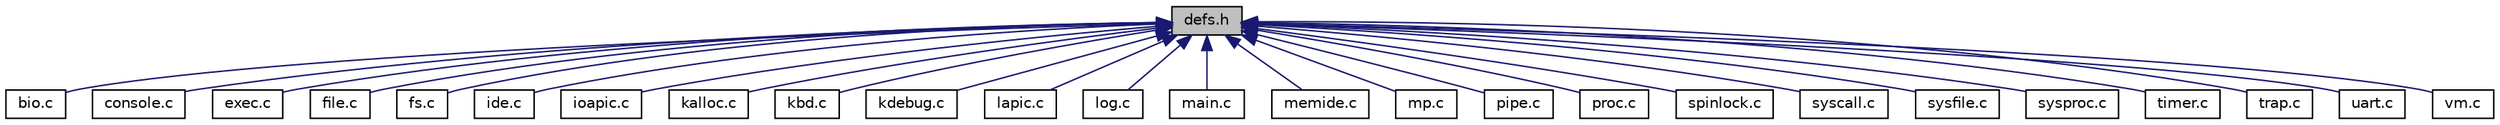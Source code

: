 digraph "defs.h"
{
  edge [fontname="Helvetica",fontsize="10",labelfontname="Helvetica",labelfontsize="10"];
  node [fontname="Helvetica",fontsize="10",shape=record];
  Node1 [label="defs.h",height=0.2,width=0.4,color="black", fillcolor="grey75", style="filled", fontcolor="black"];
  Node1 -> Node2 [dir="back",color="midnightblue",fontsize="10",style="solid"];
  Node2 [label="bio.c",height=0.2,width=0.4,color="black", fillcolor="white", style="filled",URL="$bio_8c.html"];
  Node1 -> Node3 [dir="back",color="midnightblue",fontsize="10",style="solid"];
  Node3 [label="console.c",height=0.2,width=0.4,color="black", fillcolor="white", style="filled",URL="$console_8c.html"];
  Node1 -> Node4 [dir="back",color="midnightblue",fontsize="10",style="solid"];
  Node4 [label="exec.c",height=0.2,width=0.4,color="black", fillcolor="white", style="filled",URL="$exec_8c.html"];
  Node1 -> Node5 [dir="back",color="midnightblue",fontsize="10",style="solid"];
  Node5 [label="file.c",height=0.2,width=0.4,color="black", fillcolor="white", style="filled",URL="$file_8c.html"];
  Node1 -> Node6 [dir="back",color="midnightblue",fontsize="10",style="solid"];
  Node6 [label="fs.c",height=0.2,width=0.4,color="black", fillcolor="white", style="filled",URL="$fs_8c.html"];
  Node1 -> Node7 [dir="back",color="midnightblue",fontsize="10",style="solid"];
  Node7 [label="ide.c",height=0.2,width=0.4,color="black", fillcolor="white", style="filled",URL="$ide_8c.html"];
  Node1 -> Node8 [dir="back",color="midnightblue",fontsize="10",style="solid"];
  Node8 [label="ioapic.c",height=0.2,width=0.4,color="black", fillcolor="white", style="filled",URL="$ioapic_8c.html"];
  Node1 -> Node9 [dir="back",color="midnightblue",fontsize="10",style="solid"];
  Node9 [label="kalloc.c",height=0.2,width=0.4,color="black", fillcolor="white", style="filled",URL="$kalloc_8c.html"];
  Node1 -> Node10 [dir="back",color="midnightblue",fontsize="10",style="solid"];
  Node10 [label="kbd.c",height=0.2,width=0.4,color="black", fillcolor="white", style="filled",URL="$kbd_8c.html"];
  Node1 -> Node11 [dir="back",color="midnightblue",fontsize="10",style="solid"];
  Node11 [label="kdebug.c",height=0.2,width=0.4,color="black", fillcolor="white", style="filled",URL="$kdebug_8c.html"];
  Node1 -> Node12 [dir="back",color="midnightblue",fontsize="10",style="solid"];
  Node12 [label="lapic.c",height=0.2,width=0.4,color="black", fillcolor="white", style="filled",URL="$lapic_8c.html"];
  Node1 -> Node13 [dir="back",color="midnightblue",fontsize="10",style="solid"];
  Node13 [label="log.c",height=0.2,width=0.4,color="black", fillcolor="white", style="filled",URL="$log_8c.html"];
  Node1 -> Node14 [dir="back",color="midnightblue",fontsize="10",style="solid"];
  Node14 [label="main.c",height=0.2,width=0.4,color="black", fillcolor="white", style="filled",URL="$main_8c.html"];
  Node1 -> Node15 [dir="back",color="midnightblue",fontsize="10",style="solid"];
  Node15 [label="memide.c",height=0.2,width=0.4,color="black", fillcolor="white", style="filled",URL="$memide_8c.html"];
  Node1 -> Node16 [dir="back",color="midnightblue",fontsize="10",style="solid"];
  Node16 [label="mp.c",height=0.2,width=0.4,color="black", fillcolor="white", style="filled",URL="$mp_8c.html"];
  Node1 -> Node17 [dir="back",color="midnightblue",fontsize="10",style="solid"];
  Node17 [label="pipe.c",height=0.2,width=0.4,color="black", fillcolor="white", style="filled",URL="$pipe_8c.html"];
  Node1 -> Node18 [dir="back",color="midnightblue",fontsize="10",style="solid"];
  Node18 [label="proc.c",height=0.2,width=0.4,color="black", fillcolor="white", style="filled",URL="$proc_8c.html"];
  Node1 -> Node19 [dir="back",color="midnightblue",fontsize="10",style="solid"];
  Node19 [label="spinlock.c",height=0.2,width=0.4,color="black", fillcolor="white", style="filled",URL="$spinlock_8c.html"];
  Node1 -> Node20 [dir="back",color="midnightblue",fontsize="10",style="solid"];
  Node20 [label="syscall.c",height=0.2,width=0.4,color="black", fillcolor="white", style="filled",URL="$syscall_8c.html"];
  Node1 -> Node21 [dir="back",color="midnightblue",fontsize="10",style="solid"];
  Node21 [label="sysfile.c",height=0.2,width=0.4,color="black", fillcolor="white", style="filled",URL="$sysfile_8c.html"];
  Node1 -> Node22 [dir="back",color="midnightblue",fontsize="10",style="solid"];
  Node22 [label="sysproc.c",height=0.2,width=0.4,color="black", fillcolor="white", style="filled",URL="$sysproc_8c.html"];
  Node1 -> Node23 [dir="back",color="midnightblue",fontsize="10",style="solid"];
  Node23 [label="timer.c",height=0.2,width=0.4,color="black", fillcolor="white", style="filled",URL="$timer_8c.html"];
  Node1 -> Node24 [dir="back",color="midnightblue",fontsize="10",style="solid"];
  Node24 [label="trap.c",height=0.2,width=0.4,color="black", fillcolor="white", style="filled",URL="$trap_8c.html"];
  Node1 -> Node25 [dir="back",color="midnightblue",fontsize="10",style="solid"];
  Node25 [label="uart.c",height=0.2,width=0.4,color="black", fillcolor="white", style="filled",URL="$uart_8c.html"];
  Node1 -> Node26 [dir="back",color="midnightblue",fontsize="10",style="solid"];
  Node26 [label="vm.c",height=0.2,width=0.4,color="black", fillcolor="white", style="filled",URL="$vm_8c.html"];
}
